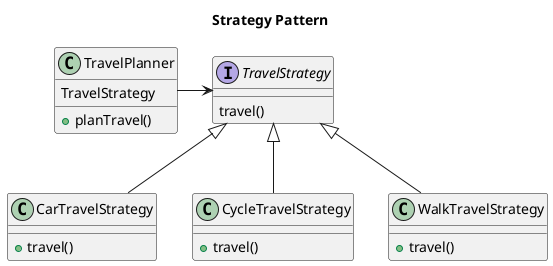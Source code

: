 @startuml
title "Strategy Pattern"
'Strategy pattern define a family of algorithms, encapsulated each one and make them interchangeable. Strategy lets the algorithm vary independently from clients that use it'

interface TravelStrategy {
    travel()
}

TravelStrategy <|-- CarTravelStrategy
TravelStrategy <|-- CycleTravelStrategy
TravelStrategy <|-- WalkTravelStrategy


class CarTravelStrategy {
    + travel()
}

class CycleTravelStrategy {
    + travel()
}

class WalkTravelStrategy {
    + travel()
}

class TravelPlanner {
    TravelStrategy
    + planTravel()
}

TravelPlanner -right-> TravelStrategy
@enduml